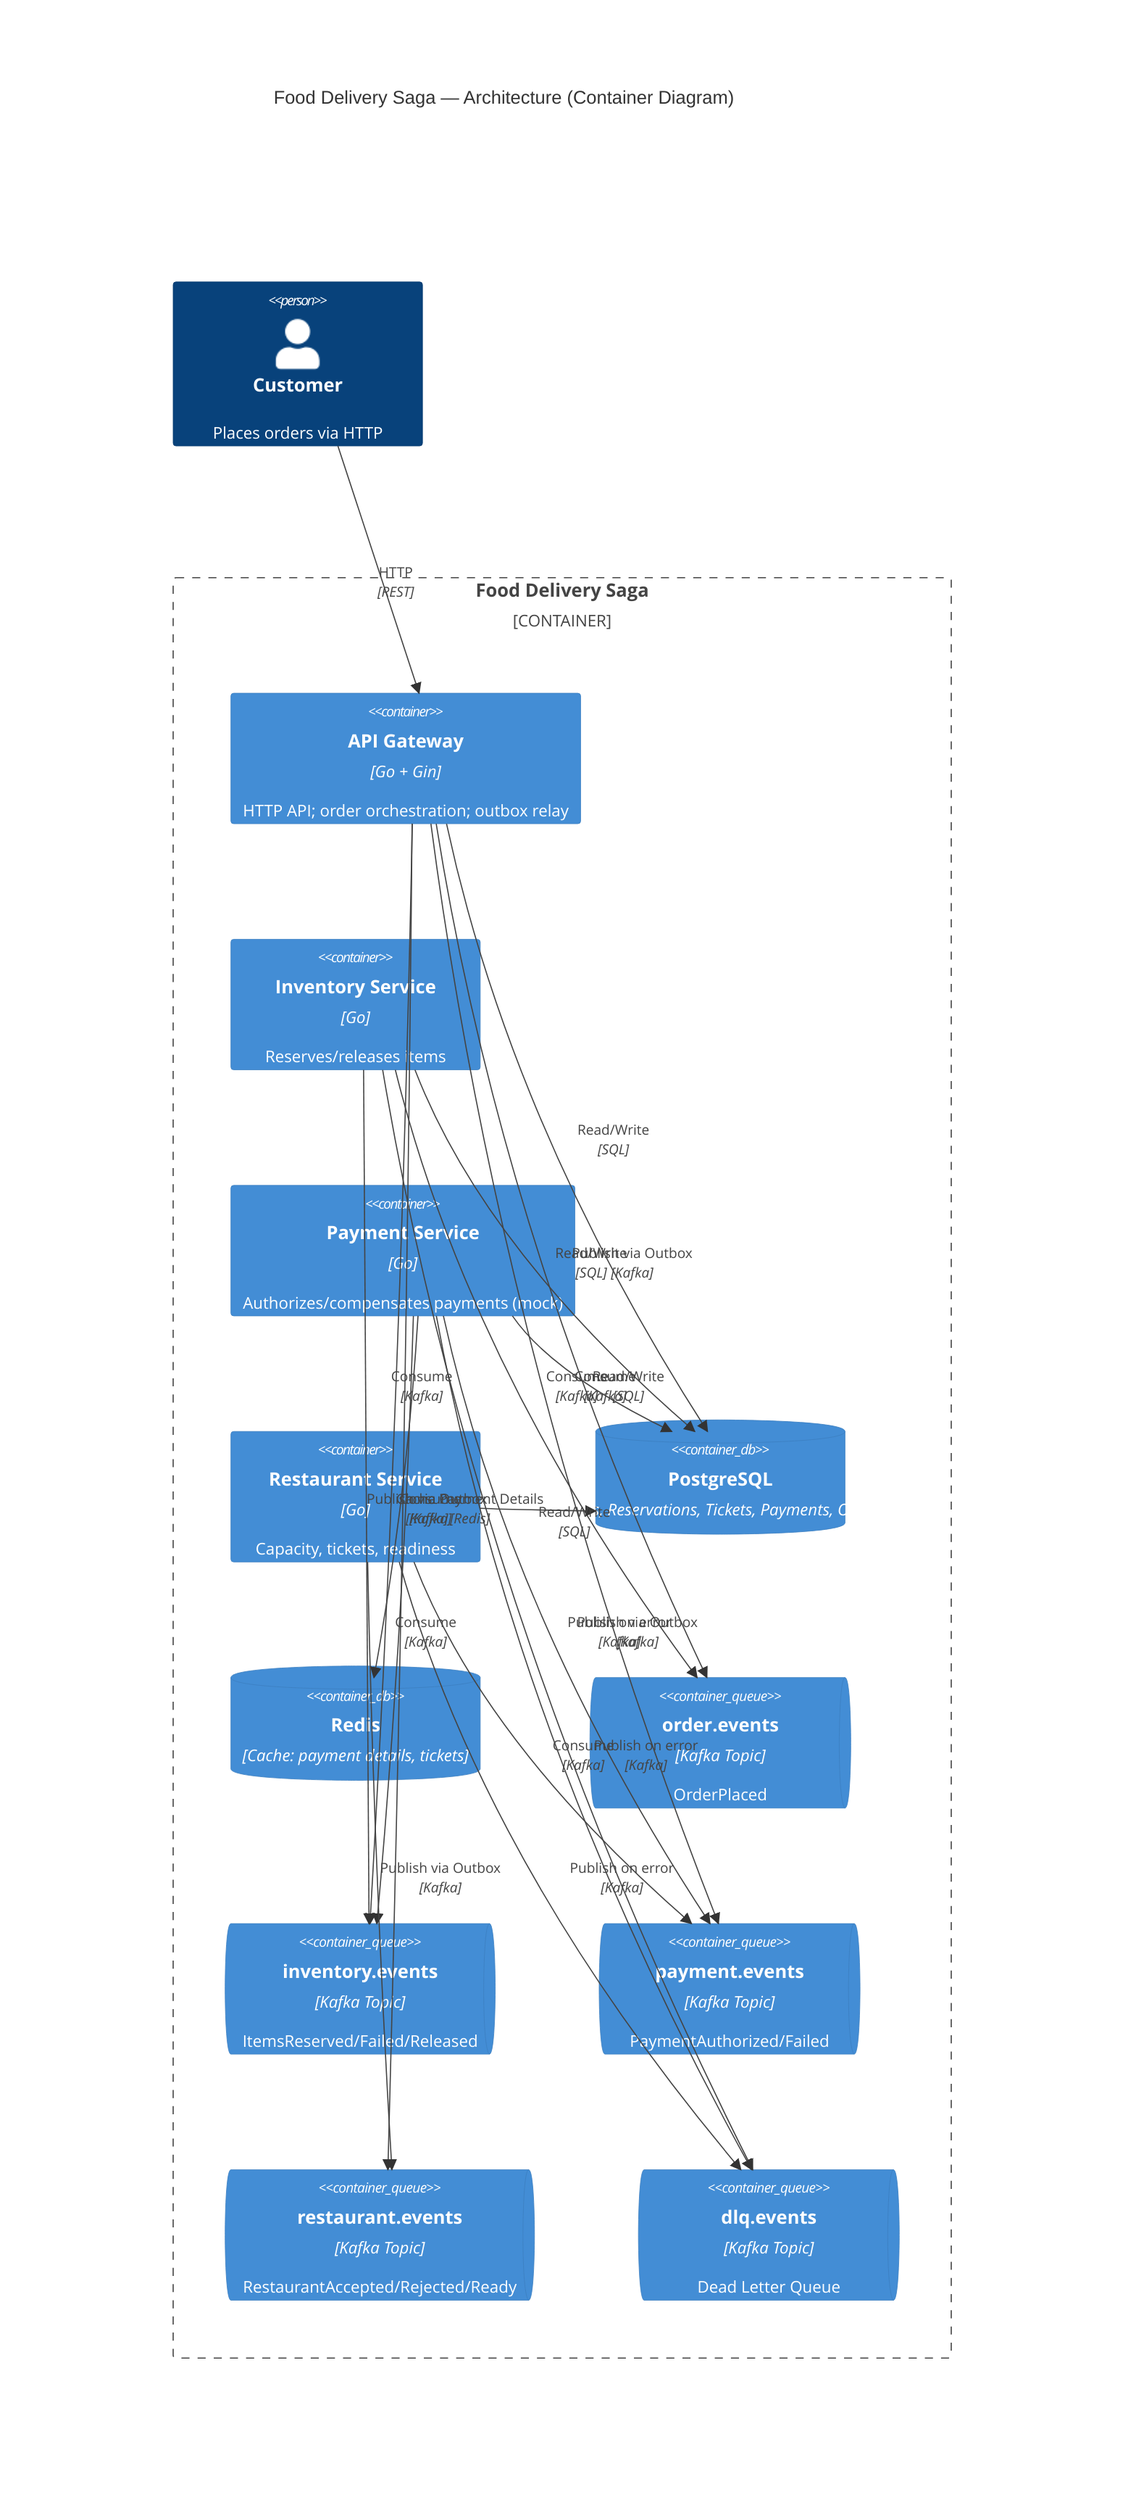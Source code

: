 %% Mermaid C4 Container diagram
C4Container
 title Food Delivery Saga — Architecture (Container Diagram)

 Person(user, "Customer", "Places orders via HTTP")

 Container_Boundary(sys, "Food Delivery Saga") {
   Container(gateway, "API Gateway", "Go + Gin", "HTTP API; order orchestration; outbox relay")
   Container(inventory, "Inventory Service", "Go", "Reserves/releases items")
   Container(payment, "Payment Service", "Go", "Authorizes/compensates payments (mock)")
   Container(restaurant, "Restaurant Service", "Go", "Capacity, tickets, readiness")
   ContainerDb(pg, "PostgreSQL", "Orders, Reservations, Tickets, Payments, Outbox")
   ContainerDb(redis, "Redis", "Cache: payment details, tickets")

   ContainerQueue(orderTopic, "order.events", "Kafka Topic", "OrderPlaced")
   ContainerQueue(inventoryTopic, "inventory.events", "Kafka Topic", "ItemsReserved/Failed/Released")
   ContainerQueue(paymentTopic, "payment.events", "Kafka Topic", "PaymentAuthorized/Failed")
   ContainerQueue(restaurantTopic, "restaurant.events", "Kafka Topic", "RestaurantAccepted/Rejected/Ready")
   ContainerQueue(dlqTopic, "dlq.events", "Kafka Topic", "Dead Letter Queue")
 }

 Rel(user, gateway, "HTTP", "REST")
 Rel(gateway, pg, "Read/Write", "SQL")
 Rel(gateway, orderTopic, "Publish via Outbox", "Kafka")
 
 Rel(inventory, orderTopic, "Consume", "Kafka")
 Rel(inventory, pg, "Read/Write", "SQL")
 Rel(inventory, inventoryTopic, "Publish via Outbox", "Kafka")
 
 Rel(payment, inventoryTopic, "Consume", "Kafka")
 Rel(payment, redis, "Cache Payment Details", "Redis")
 Rel(payment, pg, "Read/Write", "SQL")
 Rel(payment, paymentTopic, "Publish via Outbox", "Kafka")
 
 Rel(restaurant, paymentTopic, "Consume", "Kafka")
 Rel(restaurant, pg, "Read/Write", "SQL")
 Rel(restaurant, restaurantTopic, "Publish via Outbox", "Kafka")
 
 Rel(gateway, inventoryTopic, "Consume", "Kafka")
 Rel(gateway, paymentTopic, "Consume", "Kafka")
 Rel(gateway, restaurantTopic, "Consume", "Kafka")
 
 Rel(inventory, dlqTopic, "Publish on error", "Kafka")
 Rel(payment, dlqTopic, "Publish on error", "Kafka")
 Rel(restaurant, dlqTopic, "Publish on error", "Kafka")
 
 UpdateLayoutConfig($c4ShapeInRow="3", $c4BoundaryInRow="1")